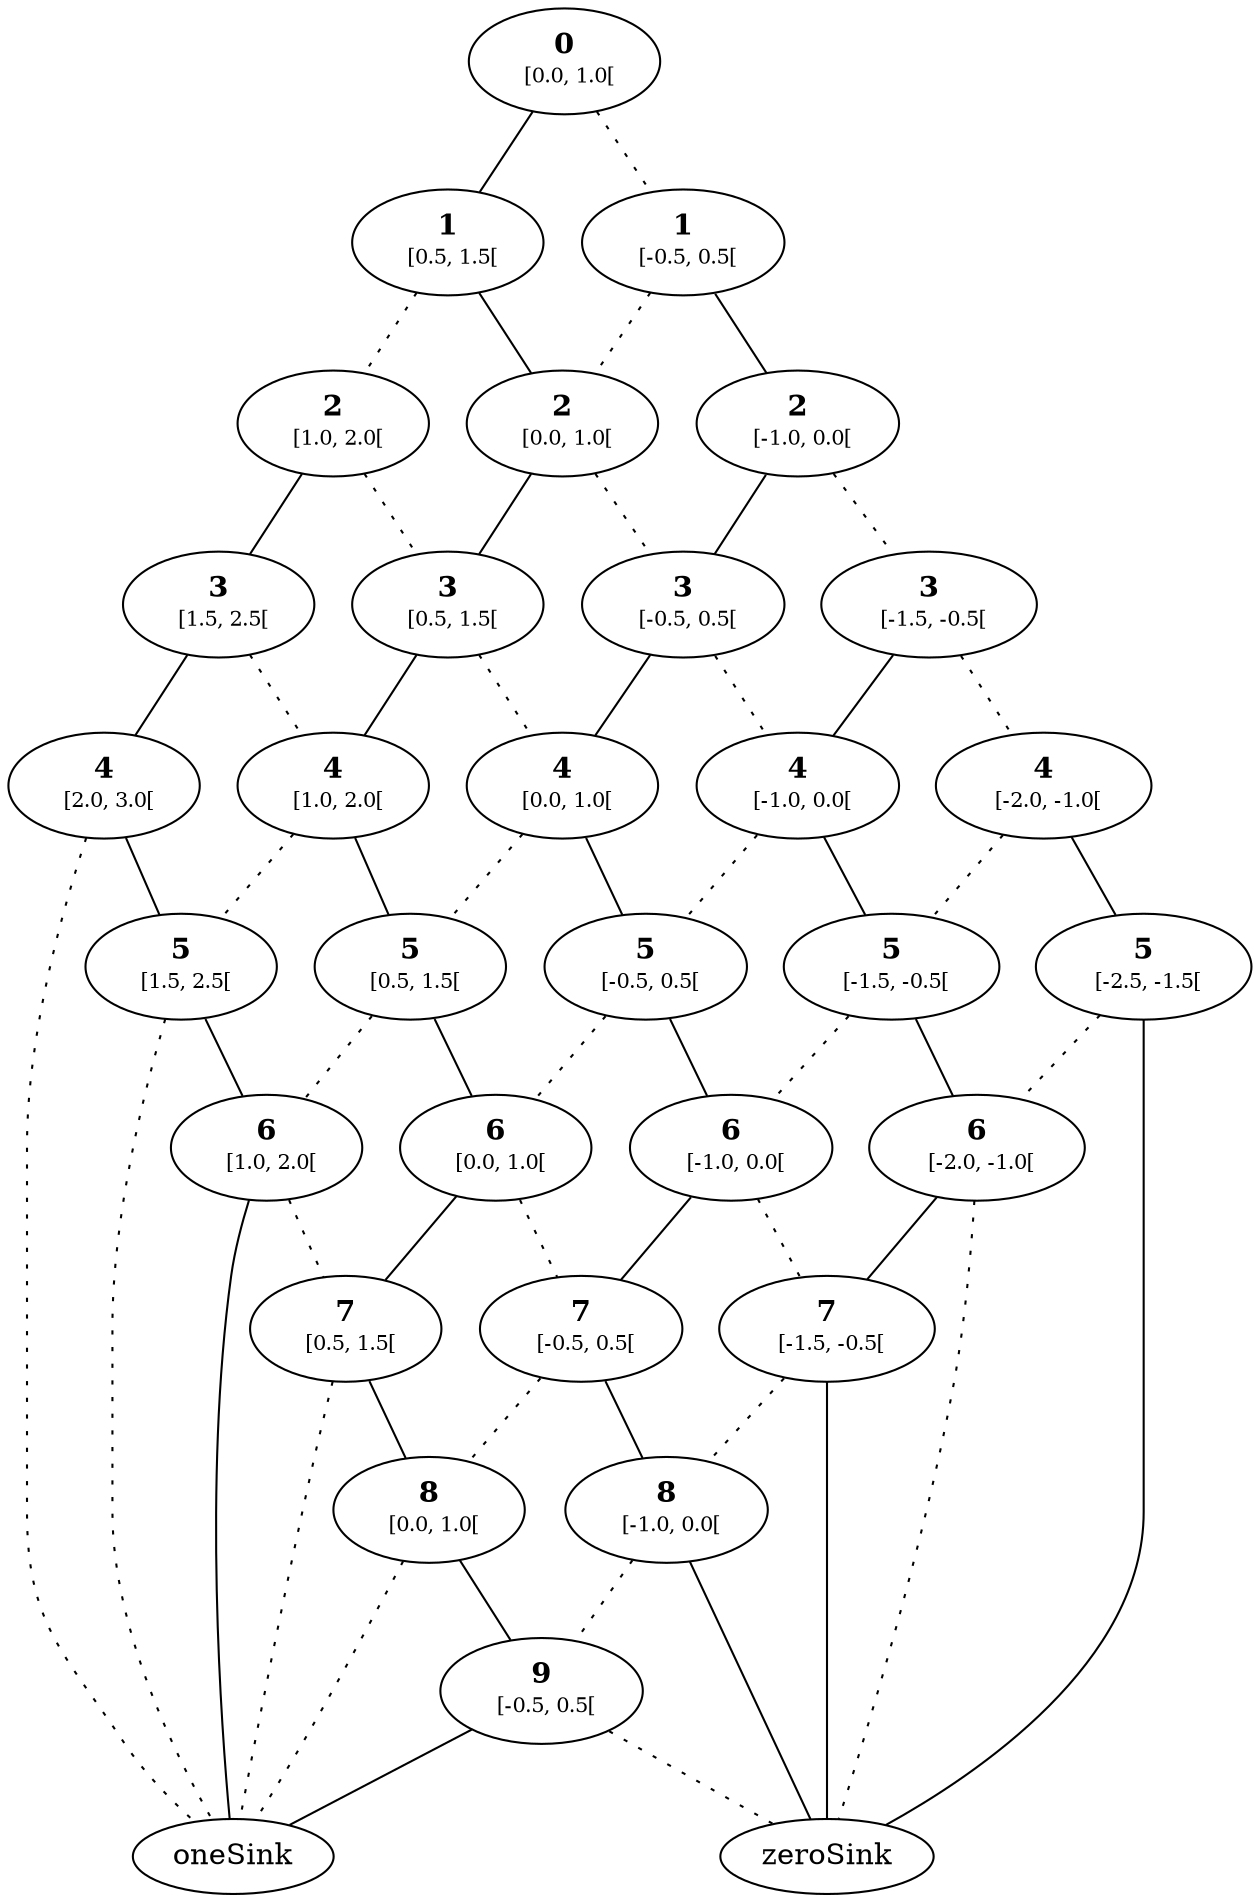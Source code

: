 digraph{
forcelabels=true;
0 [label=<<B>0</B><BR /> <FONT POINT-SIZE="10">[0.0, 1.0[</FONT>>];
0->12 [style=solid, arrowhead="none"];
0->11 [style=dotted, arrowhead="none"];
12 [label=<<B>1</B><BR /> <FONT POINT-SIZE="10">[0.5, 1.5[</FONT>>];
12->21 [style=solid, arrowhead="none"];
12->23 [style=dotted, arrowhead="none"];
11 [label=<<B>1</B><BR /> <FONT POINT-SIZE="10">[-0.5, 0.5[</FONT>>];
11->22 [style=solid, arrowhead="none"];
11->21 [style=dotted, arrowhead="none"];
21 [label=<<B>2</B><BR /> <FONT POINT-SIZE="10">[0.0, 1.0[</FONT>>];
21->32 [style=solid, arrowhead="none"];
21->31 [style=dotted, arrowhead="none"];
23 [label=<<B>2</B><BR /> <FONT POINT-SIZE="10">[1.0, 2.0[</FONT>>];
23->34 [style=solid, arrowhead="none"];
23->32 [style=dotted, arrowhead="none"];
22 [label=<<B>2</B><BR /> <FONT POINT-SIZE="10">[-1.0, 0.0[</FONT>>];
22->31 [style=solid, arrowhead="none"];
22->33 [style=dotted, arrowhead="none"];
32 [label=<<B>3</B><BR /> <FONT POINT-SIZE="10">[0.5, 1.5[</FONT>>];
32->43 [style=solid, arrowhead="none"];
32->42 [style=dotted, arrowhead="none"];
31 [label=<<B>3</B><BR /> <FONT POINT-SIZE="10">[-0.5, 0.5[</FONT>>];
31->42 [style=solid, arrowhead="none"];
31->41 [style=dotted, arrowhead="none"];
34 [label=<<B>3</B><BR /> <FONT POINT-SIZE="10">[1.5, 2.5[</FONT>>];
34->45 [style=solid, arrowhead="none"];
34->43 [style=dotted, arrowhead="none"];
33 [label=<<B>3</B><BR /> <FONT POINT-SIZE="10">[-1.5, -0.5[</FONT>>];
33->41 [style=solid, arrowhead="none"];
33->44 [style=dotted, arrowhead="none"];
43 [label=<<B>4</B><BR /> <FONT POINT-SIZE="10">[1.0, 2.0[</FONT>>];
43->53 [style=solid, arrowhead="none"];
43->54 [style=dotted, arrowhead="none"];
42 [label=<<B>4</B><BR /> <FONT POINT-SIZE="10">[0.0, 1.0[</FONT>>];
42->51 [style=solid, arrowhead="none"];
42->53 [style=dotted, arrowhead="none"];
41 [label=<<B>4</B><BR /> <FONT POINT-SIZE="10">[-1.0, 0.0[</FONT>>];
41->52 [style=solid, arrowhead="none"];
41->51 [style=dotted, arrowhead="none"];
45 [label=<<B>4</B><BR /> <FONT POINT-SIZE="10">[2.0, 3.0[</FONT>>];
45->54 [style=solid, arrowhead="none"];
45->oneSink [style=dotted, arrowhead="none"];
44 [label=<<B>4</B><BR /> <FONT POINT-SIZE="10">[-2.0, -1.0[</FONT>>];
44->55 [style=solid, arrowhead="none"];
44->52 [style=dotted, arrowhead="none"];
53 [label=<<B>5</B><BR /> <FONT POINT-SIZE="10">[0.5, 1.5[</FONT>>];
53->61 [style=solid, arrowhead="none"];
53->64 [style=dotted, arrowhead="none"];
54 [label=<<B>5</B><BR /> <FONT POINT-SIZE="10">[1.5, 2.5[</FONT>>];
54->64 [style=solid, arrowhead="none"];
54->oneSink [style=dotted, arrowhead="none"];
51 [label=<<B>5</B><BR /> <FONT POINT-SIZE="10">[-0.5, 0.5[</FONT>>];
51->62 [style=solid, arrowhead="none"];
51->61 [style=dotted, arrowhead="none"];
52 [label=<<B>5</B><BR /> <FONT POINT-SIZE="10">[-1.5, -0.5[</FONT>>];
52->63 [style=solid, arrowhead="none"];
52->62 [style=dotted, arrowhead="none"];
55 [label=<<B>5</B><BR /> <FONT POINT-SIZE="10">[-2.5, -1.5[</FONT>>];
55->zeroSink [style=solid, arrowhead="none"];
55->63 [style=dotted, arrowhead="none"];
61 [label=<<B>6</B><BR /> <FONT POINT-SIZE="10">[0.0, 1.0[</FONT>>];
61->72 [style=solid, arrowhead="none"];
61->71 [style=dotted, arrowhead="none"];
64 [label=<<B>6</B><BR /> <FONT POINT-SIZE="10">[1.0, 2.0[</FONT>>];
64->oneSink [style=solid, arrowhead="none"];
64->72 [style=dotted, arrowhead="none"];
62 [label=<<B>6</B><BR /> <FONT POINT-SIZE="10">[-1.0, 0.0[</FONT>>];
62->71 [style=solid, arrowhead="none"];
62->73 [style=dotted, arrowhead="none"];
63 [label=<<B>6</B><BR /> <FONT POINT-SIZE="10">[-2.0, -1.0[</FONT>>];
63->73 [style=solid, arrowhead="none"];
63->zeroSink [style=dotted, arrowhead="none"];
72 [label=<<B>7</B><BR /> <FONT POINT-SIZE="10">[0.5, 1.5[</FONT>>];
72->81 [style=solid, arrowhead="none"];
72->oneSink [style=dotted, arrowhead="none"];
71 [label=<<B>7</B><BR /> <FONT POINT-SIZE="10">[-0.5, 0.5[</FONT>>];
71->82 [style=solid, arrowhead="none"];
71->81 [style=dotted, arrowhead="none"];
73 [label=<<B>7</B><BR /> <FONT POINT-SIZE="10">[-1.5, -0.5[</FONT>>];
73->zeroSink [style=solid, arrowhead="none"];
73->82 [style=dotted, arrowhead="none"];
81 [label=<<B>8</B><BR /> <FONT POINT-SIZE="10">[0.0, 1.0[</FONT>>];
81->91 [style=solid, arrowhead="none"];
81->oneSink [style=dotted, arrowhead="none"];
82 [label=<<B>8</B><BR /> <FONT POINT-SIZE="10">[-1.0, 0.0[</FONT>>];
82->zeroSink [style=solid, arrowhead="none"];
82->91 [style=dotted, arrowhead="none"];
91 [label=<<B>9</B><BR /> <FONT POINT-SIZE="10">[-0.5, 0.5[</FONT>>];
91->oneSink [style=solid, arrowhead="none"];
91->zeroSink [style=dotted, arrowhead="none"];
}